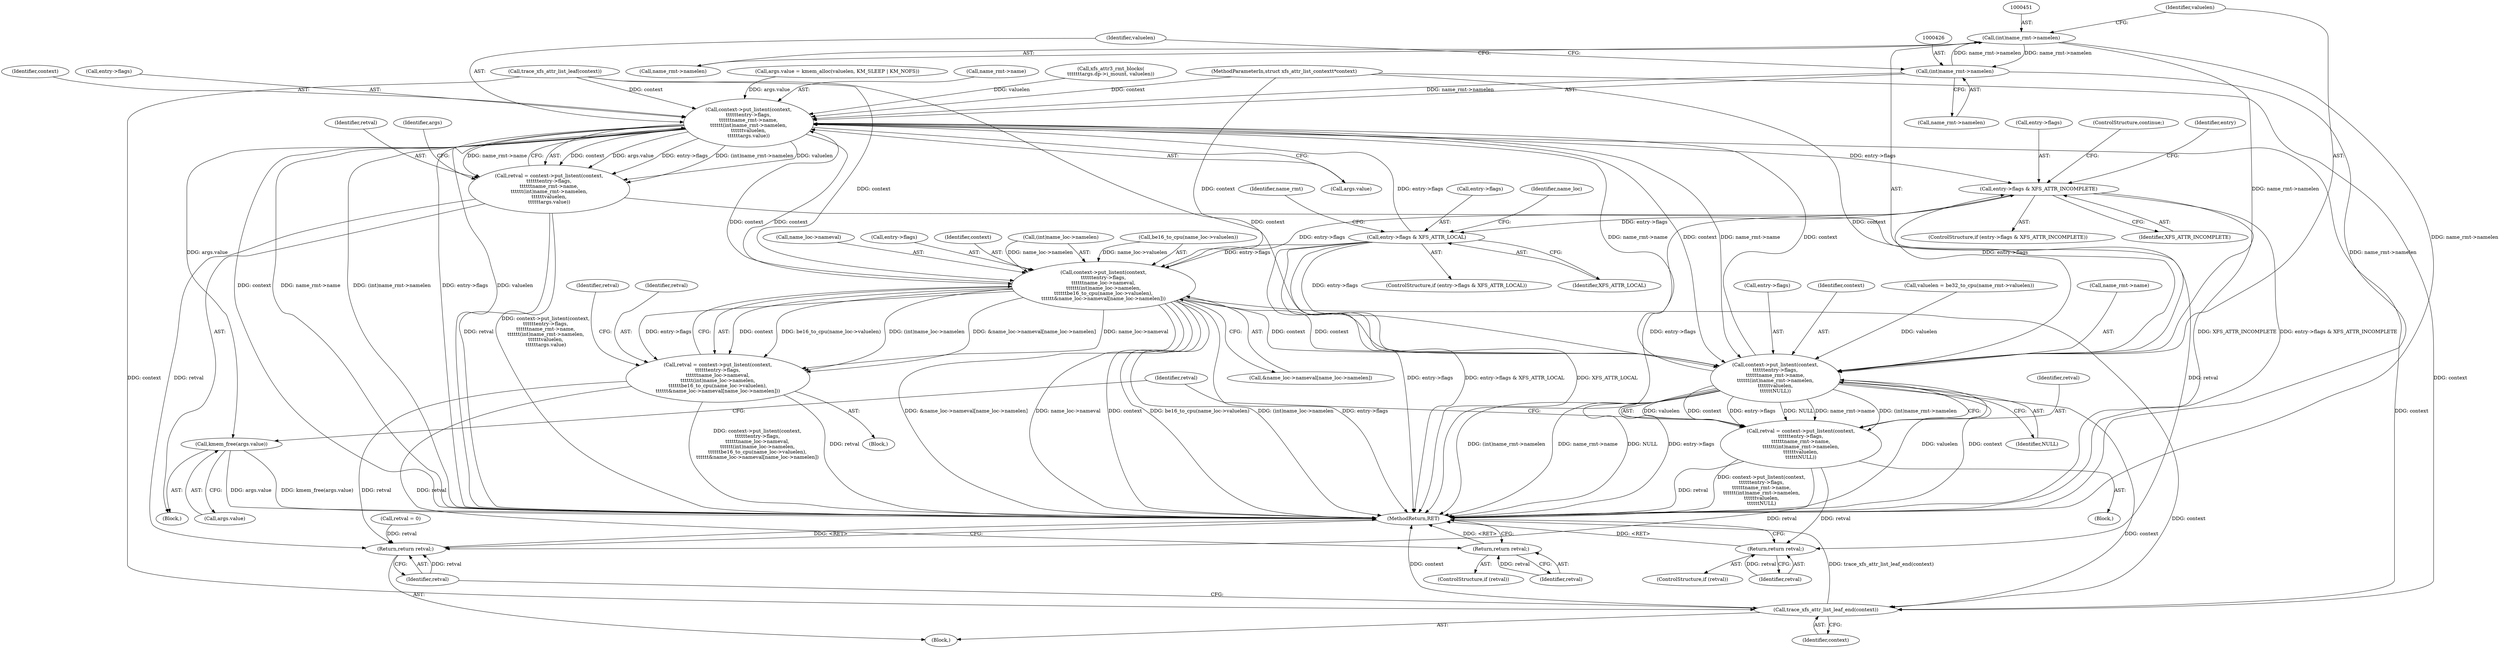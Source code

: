 digraph "0_linux_8275cdd0e7ac550dcce2b3ef6d2fb3b808c1ae59_7@pointer" {
"1000450" [label="(Call,(int)name_rmt->namelen)"];
"1000425" [label="(Call,(int)name_rmt->namelen)"];
"1000450" [label="(Call,(int)name_rmt->namelen)"];
"1000417" [label="(Call,context->put_listent(context,\n\t\t\t\t\t\tentry->flags,\n\t\t\t\t\t\tname_rmt->name,\n\t\t\t\t\t\t(int)name_rmt->namelen,\n\t\t\t\t\t\tvaluelen,\n\t\t\t\t\t\targs.value))"];
"1000277" [label="(Call,entry->flags & XFS_ATTR_INCOMPLETE)"];
"1000284" [label="(Call,entry->flags & XFS_ATTR_LOCAL)"];
"1000298" [label="(Call,context->put_listent(context,\n\t\t\t\t\t\tentry->flags,\n\t\t\t\t\t\tname_loc->nameval,\n\t\t\t\t\t\t(int)name_loc->namelen,\n\t\t\t\t\t\tbe16_to_cpu(name_loc->valuelen),\n\t\t\t\t\t\t&name_loc->nameval[name_loc->namelen]))"];
"1000296" [label="(Call,retval = context->put_listent(context,\n\t\t\t\t\t\tentry->flags,\n\t\t\t\t\t\tname_loc->nameval,\n\t\t\t\t\t\t(int)name_loc->namelen,\n\t\t\t\t\t\tbe16_to_cpu(name_loc->valuelen),\n\t\t\t\t\t\t&name_loc->nameval[name_loc->namelen]))"];
"1000325" [label="(Return,return retval;)"];
"1000472" [label="(Return,return retval;)"];
"1000442" [label="(Call,context->put_listent(context,\n\t\t\t\t\t\tentry->flags,\n\t\t\t\t\t\tname_rmt->name,\n\t\t\t\t\t\t(int)name_rmt->namelen,\n\t\t\t\t\t\tvaluelen,\n\t\t\t\t\t\tNULL))"];
"1000440" [label="(Call,retval = context->put_listent(context,\n\t\t\t\t\t\tentry->flags,\n\t\t\t\t\t\tname_rmt->name,\n\t\t\t\t\t\t(int)name_rmt->namelen,\n\t\t\t\t\t\tvaluelen,\n\t\t\t\t\t\tNULL))"];
"1000459" [label="(Return,return retval;)"];
"1000470" [label="(Call,trace_xfs_attr_list_leaf_end(context))"];
"1000415" [label="(Call,retval = context->put_listent(context,\n\t\t\t\t\t\tentry->flags,\n\t\t\t\t\t\tname_rmt->name,\n\t\t\t\t\t\t(int)name_rmt->namelen,\n\t\t\t\t\t\tvaluelen,\n\t\t\t\t\t\targs.value))"];
"1000434" [label="(Call,kmem_free(args.value))"];
"1000303" [label="(Call,name_loc->nameval)"];
"1000425" [label="(Call,(int)name_rmt->namelen)"];
"1000105" [label="(MethodParameterIn,struct xfs_attr_list_context\t*context)"];
"1000418" [label="(Identifier,context)"];
"1000284" [label="(Call,entry->flags & XFS_ATTR_LOCAL)"];
"1000238" [label="(Call,retval = 0)"];
"1000472" [label="(Return,return retval;)"];
"1000300" [label="(Call,entry->flags)"];
"1000277" [label="(Call,entry->flags & XFS_ATTR_INCOMPLETE)"];
"1000444" [label="(Call,entry->flags)"];
"1000419" [label="(Call,entry->flags)"];
"1000298" [label="(Call,context->put_listent(context,\n\t\t\t\t\t\tentry->flags,\n\t\t\t\t\t\tname_loc->nameval,\n\t\t\t\t\t\t(int)name_loc->namelen,\n\t\t\t\t\t\tbe16_to_cpu(name_loc->valuelen),\n\t\t\t\t\t\t&name_loc->nameval[name_loc->namelen]))"];
"1000441" [label="(Identifier,retval)"];
"1000427" [label="(Call,name_rmt->namelen)"];
"1000443" [label="(Identifier,context)"];
"1000299" [label="(Identifier,context)"];
"1000346" [label="(Block,)"];
"1000458" [label="(Identifier,retval)"];
"1000325" [label="(Return,return retval;)"];
"1000276" [label="(ControlStructure,if (entry->flags & XFS_ATTR_INCOMPLETE))"];
"1000278" [label="(Call,entry->flags)"];
"1000336" [label="(Call,valuelen = be32_to_cpu(name_rmt->valuelen))"];
"1000474" [label="(MethodReturn,RET)"];
"1000306" [label="(Call,(int)name_loc->namelen)"];
"1000324" [label="(Identifier,retval)"];
"1000281" [label="(Identifier,XFS_ATTR_INCOMPLETE)"];
"1000323" [label="(ControlStructure,if (retval))"];
"1000315" [label="(Call,&name_loc->nameval[name_loc->namelen])"];
"1000311" [label="(Call,be16_to_cpu(name_loc->valuelen))"];
"1000297" [label="(Identifier,retval)"];
"1000455" [label="(Identifier,valuelen)"];
"1000436" [label="(Identifier,args)"];
"1000296" [label="(Call,retval = context->put_listent(context,\n\t\t\t\t\t\tentry->flags,\n\t\t\t\t\t\tname_loc->nameval,\n\t\t\t\t\t\t(int)name_loc->namelen,\n\t\t\t\t\t\tbe16_to_cpu(name_loc->valuelen),\n\t\t\t\t\t\t&name_loc->nameval[name_loc->namelen]))"];
"1000416" [label="(Identifier,retval)"];
"1000435" [label="(Call,args.value)"];
"1000417" [label="(Call,context->put_listent(context,\n\t\t\t\t\t\tentry->flags,\n\t\t\t\t\t\tname_rmt->name,\n\t\t\t\t\t\t(int)name_rmt->namelen,\n\t\t\t\t\t\tvaluelen,\n\t\t\t\t\t\targs.value))"];
"1000285" [label="(Call,entry->flags)"];
"1000452" [label="(Call,name_rmt->namelen)"];
"1000440" [label="(Call,retval = context->put_listent(context,\n\t\t\t\t\t\tentry->flags,\n\t\t\t\t\t\tname_rmt->name,\n\t\t\t\t\t\t(int)name_rmt->namelen,\n\t\t\t\t\t\tvaluelen,\n\t\t\t\t\t\tNULL))"];
"1000457" [label="(ControlStructure,if (retval))"];
"1000430" [label="(Identifier,valuelen)"];
"1000378" [label="(Call,args.value = kmem_alloc(valuelen, KM_SLEEP | KM_NOFS))"];
"1000456" [label="(Identifier,NULL)"];
"1000289" [label="(Block,)"];
"1000470" [label="(Call,trace_xfs_attr_list_leaf_end(context))"];
"1000283" [label="(ControlStructure,if (entry->flags & XFS_ATTR_LOCAL))"];
"1000471" [label="(Identifier,context)"];
"1000282" [label="(ControlStructure,continue;)"];
"1000431" [label="(Call,args.value)"];
"1000450" [label="(Call,(int)name_rmt->namelen)"];
"1000439" [label="(Block,)"];
"1000422" [label="(Call,name_rmt->name)"];
"1000415" [label="(Call,retval = context->put_listent(context,\n\t\t\t\t\t\tentry->flags,\n\t\t\t\t\t\tname_rmt->name,\n\t\t\t\t\t\t(int)name_rmt->namelen,\n\t\t\t\t\t\tvaluelen,\n\t\t\t\t\t\targs.value))"];
"1000434" [label="(Call,kmem_free(args.value))"];
"1000292" [label="(Identifier,name_loc)"];
"1000442" [label="(Call,context->put_listent(context,\n\t\t\t\t\t\tentry->flags,\n\t\t\t\t\t\tname_rmt->name,\n\t\t\t\t\t\t(int)name_rmt->namelen,\n\t\t\t\t\t\tvaluelen,\n\t\t\t\t\t\tNULL))"];
"1000459" [label="(Return,return retval;)"];
"1000114" [label="(Call,trace_xfs_attr_list_leaf(context))"];
"1000399" [label="(Call,xfs_attr3_rmt_blocks(\n\t\t\t\t\t\t\targs.dp->i_mount, valuelen))"];
"1000447" [label="(Call,name_rmt->name)"];
"1000473" [label="(Identifier,retval)"];
"1000286" [label="(Identifier,entry)"];
"1000460" [label="(Identifier,retval)"];
"1000106" [label="(Block,)"];
"1000326" [label="(Identifier,retval)"];
"1000331" [label="(Identifier,name_rmt)"];
"1000288" [label="(Identifier,XFS_ATTR_LOCAL)"];
"1000450" -> "1000442"  [label="AST: "];
"1000450" -> "1000452"  [label="CFG: "];
"1000451" -> "1000450"  [label="AST: "];
"1000452" -> "1000450"  [label="AST: "];
"1000455" -> "1000450"  [label="CFG: "];
"1000450" -> "1000474"  [label="DDG: name_rmt->namelen"];
"1000450" -> "1000425"  [label="DDG: name_rmt->namelen"];
"1000450" -> "1000442"  [label="DDG: name_rmt->namelen"];
"1000425" -> "1000450"  [label="DDG: name_rmt->namelen"];
"1000425" -> "1000417"  [label="AST: "];
"1000425" -> "1000427"  [label="CFG: "];
"1000426" -> "1000425"  [label="AST: "];
"1000427" -> "1000425"  [label="AST: "];
"1000430" -> "1000425"  [label="CFG: "];
"1000425" -> "1000474"  [label="DDG: name_rmt->namelen"];
"1000425" -> "1000417"  [label="DDG: name_rmt->namelen"];
"1000417" -> "1000415"  [label="AST: "];
"1000417" -> "1000431"  [label="CFG: "];
"1000418" -> "1000417"  [label="AST: "];
"1000419" -> "1000417"  [label="AST: "];
"1000422" -> "1000417"  [label="AST: "];
"1000430" -> "1000417"  [label="AST: "];
"1000431" -> "1000417"  [label="AST: "];
"1000415" -> "1000417"  [label="CFG: "];
"1000417" -> "1000474"  [label="DDG: name_rmt->name"];
"1000417" -> "1000474"  [label="DDG: (int)name_rmt->namelen"];
"1000417" -> "1000474"  [label="DDG: context"];
"1000417" -> "1000474"  [label="DDG: entry->flags"];
"1000417" -> "1000474"  [label="DDG: valuelen"];
"1000417" -> "1000277"  [label="DDG: entry->flags"];
"1000417" -> "1000298"  [label="DDG: context"];
"1000417" -> "1000415"  [label="DDG: context"];
"1000417" -> "1000415"  [label="DDG: args.value"];
"1000417" -> "1000415"  [label="DDG: entry->flags"];
"1000417" -> "1000415"  [label="DDG: (int)name_rmt->namelen"];
"1000417" -> "1000415"  [label="DDG: valuelen"];
"1000417" -> "1000415"  [label="DDG: name_rmt->name"];
"1000442" -> "1000417"  [label="DDG: context"];
"1000442" -> "1000417"  [label="DDG: name_rmt->name"];
"1000114" -> "1000417"  [label="DDG: context"];
"1000298" -> "1000417"  [label="DDG: context"];
"1000105" -> "1000417"  [label="DDG: context"];
"1000284" -> "1000417"  [label="DDG: entry->flags"];
"1000399" -> "1000417"  [label="DDG: valuelen"];
"1000378" -> "1000417"  [label="DDG: args.value"];
"1000417" -> "1000434"  [label="DDG: args.value"];
"1000417" -> "1000442"  [label="DDG: context"];
"1000417" -> "1000442"  [label="DDG: name_rmt->name"];
"1000417" -> "1000470"  [label="DDG: context"];
"1000277" -> "1000276"  [label="AST: "];
"1000277" -> "1000281"  [label="CFG: "];
"1000278" -> "1000277"  [label="AST: "];
"1000281" -> "1000277"  [label="AST: "];
"1000282" -> "1000277"  [label="CFG: "];
"1000286" -> "1000277"  [label="CFG: "];
"1000277" -> "1000474"  [label="DDG: entry->flags"];
"1000277" -> "1000474"  [label="DDG: XFS_ATTR_INCOMPLETE"];
"1000277" -> "1000474"  [label="DDG: entry->flags & XFS_ATTR_INCOMPLETE"];
"1000298" -> "1000277"  [label="DDG: entry->flags"];
"1000442" -> "1000277"  [label="DDG: entry->flags"];
"1000277" -> "1000284"  [label="DDG: entry->flags"];
"1000284" -> "1000283"  [label="AST: "];
"1000284" -> "1000288"  [label="CFG: "];
"1000285" -> "1000284"  [label="AST: "];
"1000288" -> "1000284"  [label="AST: "];
"1000292" -> "1000284"  [label="CFG: "];
"1000331" -> "1000284"  [label="CFG: "];
"1000284" -> "1000474"  [label="DDG: entry->flags"];
"1000284" -> "1000474"  [label="DDG: entry->flags & XFS_ATTR_LOCAL"];
"1000284" -> "1000474"  [label="DDG: XFS_ATTR_LOCAL"];
"1000284" -> "1000298"  [label="DDG: entry->flags"];
"1000284" -> "1000442"  [label="DDG: entry->flags"];
"1000298" -> "1000296"  [label="AST: "];
"1000298" -> "1000315"  [label="CFG: "];
"1000299" -> "1000298"  [label="AST: "];
"1000300" -> "1000298"  [label="AST: "];
"1000303" -> "1000298"  [label="AST: "];
"1000306" -> "1000298"  [label="AST: "];
"1000311" -> "1000298"  [label="AST: "];
"1000315" -> "1000298"  [label="AST: "];
"1000296" -> "1000298"  [label="CFG: "];
"1000298" -> "1000474"  [label="DDG: &name_loc->nameval[name_loc->namelen]"];
"1000298" -> "1000474"  [label="DDG: name_loc->nameval"];
"1000298" -> "1000474"  [label="DDG: context"];
"1000298" -> "1000474"  [label="DDG: be16_to_cpu(name_loc->valuelen)"];
"1000298" -> "1000474"  [label="DDG: (int)name_loc->namelen"];
"1000298" -> "1000474"  [label="DDG: entry->flags"];
"1000298" -> "1000296"  [label="DDG: context"];
"1000298" -> "1000296"  [label="DDG: be16_to_cpu(name_loc->valuelen)"];
"1000298" -> "1000296"  [label="DDG: (int)name_loc->namelen"];
"1000298" -> "1000296"  [label="DDG: &name_loc->nameval[name_loc->namelen]"];
"1000298" -> "1000296"  [label="DDG: name_loc->nameval"];
"1000298" -> "1000296"  [label="DDG: entry->flags"];
"1000442" -> "1000298"  [label="DDG: context"];
"1000114" -> "1000298"  [label="DDG: context"];
"1000105" -> "1000298"  [label="DDG: context"];
"1000306" -> "1000298"  [label="DDG: name_loc->namelen"];
"1000311" -> "1000298"  [label="DDG: name_loc->valuelen"];
"1000298" -> "1000442"  [label="DDG: context"];
"1000298" -> "1000470"  [label="DDG: context"];
"1000296" -> "1000289"  [label="AST: "];
"1000297" -> "1000296"  [label="AST: "];
"1000324" -> "1000296"  [label="CFG: "];
"1000296" -> "1000474"  [label="DDG: context->put_listent(context,\n\t\t\t\t\t\tentry->flags,\n\t\t\t\t\t\tname_loc->nameval,\n\t\t\t\t\t\t(int)name_loc->namelen,\n\t\t\t\t\t\tbe16_to_cpu(name_loc->valuelen),\n\t\t\t\t\t\t&name_loc->nameval[name_loc->namelen])"];
"1000296" -> "1000474"  [label="DDG: retval"];
"1000296" -> "1000325"  [label="DDG: retval"];
"1000296" -> "1000472"  [label="DDG: retval"];
"1000325" -> "1000323"  [label="AST: "];
"1000325" -> "1000326"  [label="CFG: "];
"1000326" -> "1000325"  [label="AST: "];
"1000474" -> "1000325"  [label="CFG: "];
"1000325" -> "1000474"  [label="DDG: <RET>"];
"1000326" -> "1000325"  [label="DDG: retval"];
"1000472" -> "1000106"  [label="AST: "];
"1000472" -> "1000473"  [label="CFG: "];
"1000473" -> "1000472"  [label="AST: "];
"1000474" -> "1000472"  [label="CFG: "];
"1000472" -> "1000474"  [label="DDG: <RET>"];
"1000473" -> "1000472"  [label="DDG: retval"];
"1000238" -> "1000472"  [label="DDG: retval"];
"1000415" -> "1000472"  [label="DDG: retval"];
"1000440" -> "1000472"  [label="DDG: retval"];
"1000442" -> "1000440"  [label="AST: "];
"1000442" -> "1000456"  [label="CFG: "];
"1000443" -> "1000442"  [label="AST: "];
"1000444" -> "1000442"  [label="AST: "];
"1000447" -> "1000442"  [label="AST: "];
"1000455" -> "1000442"  [label="AST: "];
"1000456" -> "1000442"  [label="AST: "];
"1000440" -> "1000442"  [label="CFG: "];
"1000442" -> "1000474"  [label="DDG: valuelen"];
"1000442" -> "1000474"  [label="DDG: context"];
"1000442" -> "1000474"  [label="DDG: (int)name_rmt->namelen"];
"1000442" -> "1000474"  [label="DDG: name_rmt->name"];
"1000442" -> "1000474"  [label="DDG: NULL"];
"1000442" -> "1000474"  [label="DDG: entry->flags"];
"1000442" -> "1000440"  [label="DDG: valuelen"];
"1000442" -> "1000440"  [label="DDG: context"];
"1000442" -> "1000440"  [label="DDG: entry->flags"];
"1000442" -> "1000440"  [label="DDG: NULL"];
"1000442" -> "1000440"  [label="DDG: name_rmt->name"];
"1000442" -> "1000440"  [label="DDG: (int)name_rmt->namelen"];
"1000114" -> "1000442"  [label="DDG: context"];
"1000105" -> "1000442"  [label="DDG: context"];
"1000336" -> "1000442"  [label="DDG: valuelen"];
"1000442" -> "1000470"  [label="DDG: context"];
"1000440" -> "1000439"  [label="AST: "];
"1000441" -> "1000440"  [label="AST: "];
"1000458" -> "1000440"  [label="CFG: "];
"1000440" -> "1000474"  [label="DDG: context->put_listent(context,\n\t\t\t\t\t\tentry->flags,\n\t\t\t\t\t\tname_rmt->name,\n\t\t\t\t\t\t(int)name_rmt->namelen,\n\t\t\t\t\t\tvaluelen,\n\t\t\t\t\t\tNULL)"];
"1000440" -> "1000474"  [label="DDG: retval"];
"1000440" -> "1000459"  [label="DDG: retval"];
"1000459" -> "1000457"  [label="AST: "];
"1000459" -> "1000460"  [label="CFG: "];
"1000460" -> "1000459"  [label="AST: "];
"1000474" -> "1000459"  [label="CFG: "];
"1000459" -> "1000474"  [label="DDG: <RET>"];
"1000460" -> "1000459"  [label="DDG: retval"];
"1000415" -> "1000459"  [label="DDG: retval"];
"1000470" -> "1000106"  [label="AST: "];
"1000470" -> "1000471"  [label="CFG: "];
"1000471" -> "1000470"  [label="AST: "];
"1000473" -> "1000470"  [label="CFG: "];
"1000470" -> "1000474"  [label="DDG: context"];
"1000470" -> "1000474"  [label="DDG: trace_xfs_attr_list_leaf_end(context)"];
"1000114" -> "1000470"  [label="DDG: context"];
"1000105" -> "1000470"  [label="DDG: context"];
"1000415" -> "1000346"  [label="AST: "];
"1000416" -> "1000415"  [label="AST: "];
"1000436" -> "1000415"  [label="CFG: "];
"1000415" -> "1000474"  [label="DDG: retval"];
"1000415" -> "1000474"  [label="DDG: context->put_listent(context,\n\t\t\t\t\t\tentry->flags,\n\t\t\t\t\t\tname_rmt->name,\n\t\t\t\t\t\t(int)name_rmt->namelen,\n\t\t\t\t\t\tvaluelen,\n\t\t\t\t\t\targs.value)"];
"1000434" -> "1000346"  [label="AST: "];
"1000434" -> "1000435"  [label="CFG: "];
"1000435" -> "1000434"  [label="AST: "];
"1000458" -> "1000434"  [label="CFG: "];
"1000434" -> "1000474"  [label="DDG: kmem_free(args.value)"];
"1000434" -> "1000474"  [label="DDG: args.value"];
}
